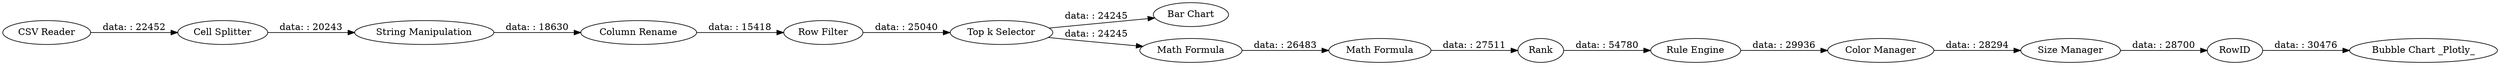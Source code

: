 digraph {
	"8455397141273836679_8" [label="String Manipulation"]
	"8455397141273836679_5" [label="Row Filter"]
	"8455397141273836679_15" [label="Bubble Chart _Plotly_"]
	"8455397141273836679_2" [label="Column Rename"]
	"8455397141273836679_11" [label="Math Formula"]
	"8455397141273836679_1" [label="CSV Reader"]
	"8455397141273836679_45" [label=RowID]
	"8455397141273836679_6" [label="Bar Chart"]
	"8455397141273836679_13" [label="Color Manager"]
	"8455397141273836679_7" [label="Cell Splitter"]
	"8455397141273836679_12" [label="Rule Engine"]
	"8455397141273836679_14" [label="Size Manager"]
	"8455397141273836679_9" [label="Math Formula"]
	"8455397141273836679_10" [label=Rank]
	"8455397141273836679_3" [label="Top k Selector"]
	"8455397141273836679_3" -> "8455397141273836679_9" [label="data: : 24245"]
	"8455397141273836679_13" -> "8455397141273836679_14" [label="data: : 28294"]
	"8455397141273836679_45" -> "8455397141273836679_15" [label="data: : 30476"]
	"8455397141273836679_2" -> "8455397141273836679_5" [label="data: : 15418"]
	"8455397141273836679_3" -> "8455397141273836679_6" [label="data: : 24245"]
	"8455397141273836679_1" -> "8455397141273836679_7" [label="data: : 22452"]
	"8455397141273836679_9" -> "8455397141273836679_11" [label="data: : 26483"]
	"8455397141273836679_8" -> "8455397141273836679_2" [label="data: : 18630"]
	"8455397141273836679_10" -> "8455397141273836679_12" [label="data: : 54780"]
	"8455397141273836679_11" -> "8455397141273836679_10" [label="data: : 27511"]
	"8455397141273836679_14" -> "8455397141273836679_45" [label="data: : 28700"]
	"8455397141273836679_7" -> "8455397141273836679_8" [label="data: : 20243"]
	"8455397141273836679_12" -> "8455397141273836679_13" [label="data: : 29936"]
	"8455397141273836679_5" -> "8455397141273836679_3" [label="data: : 25040"]
	rankdir=LR
}
